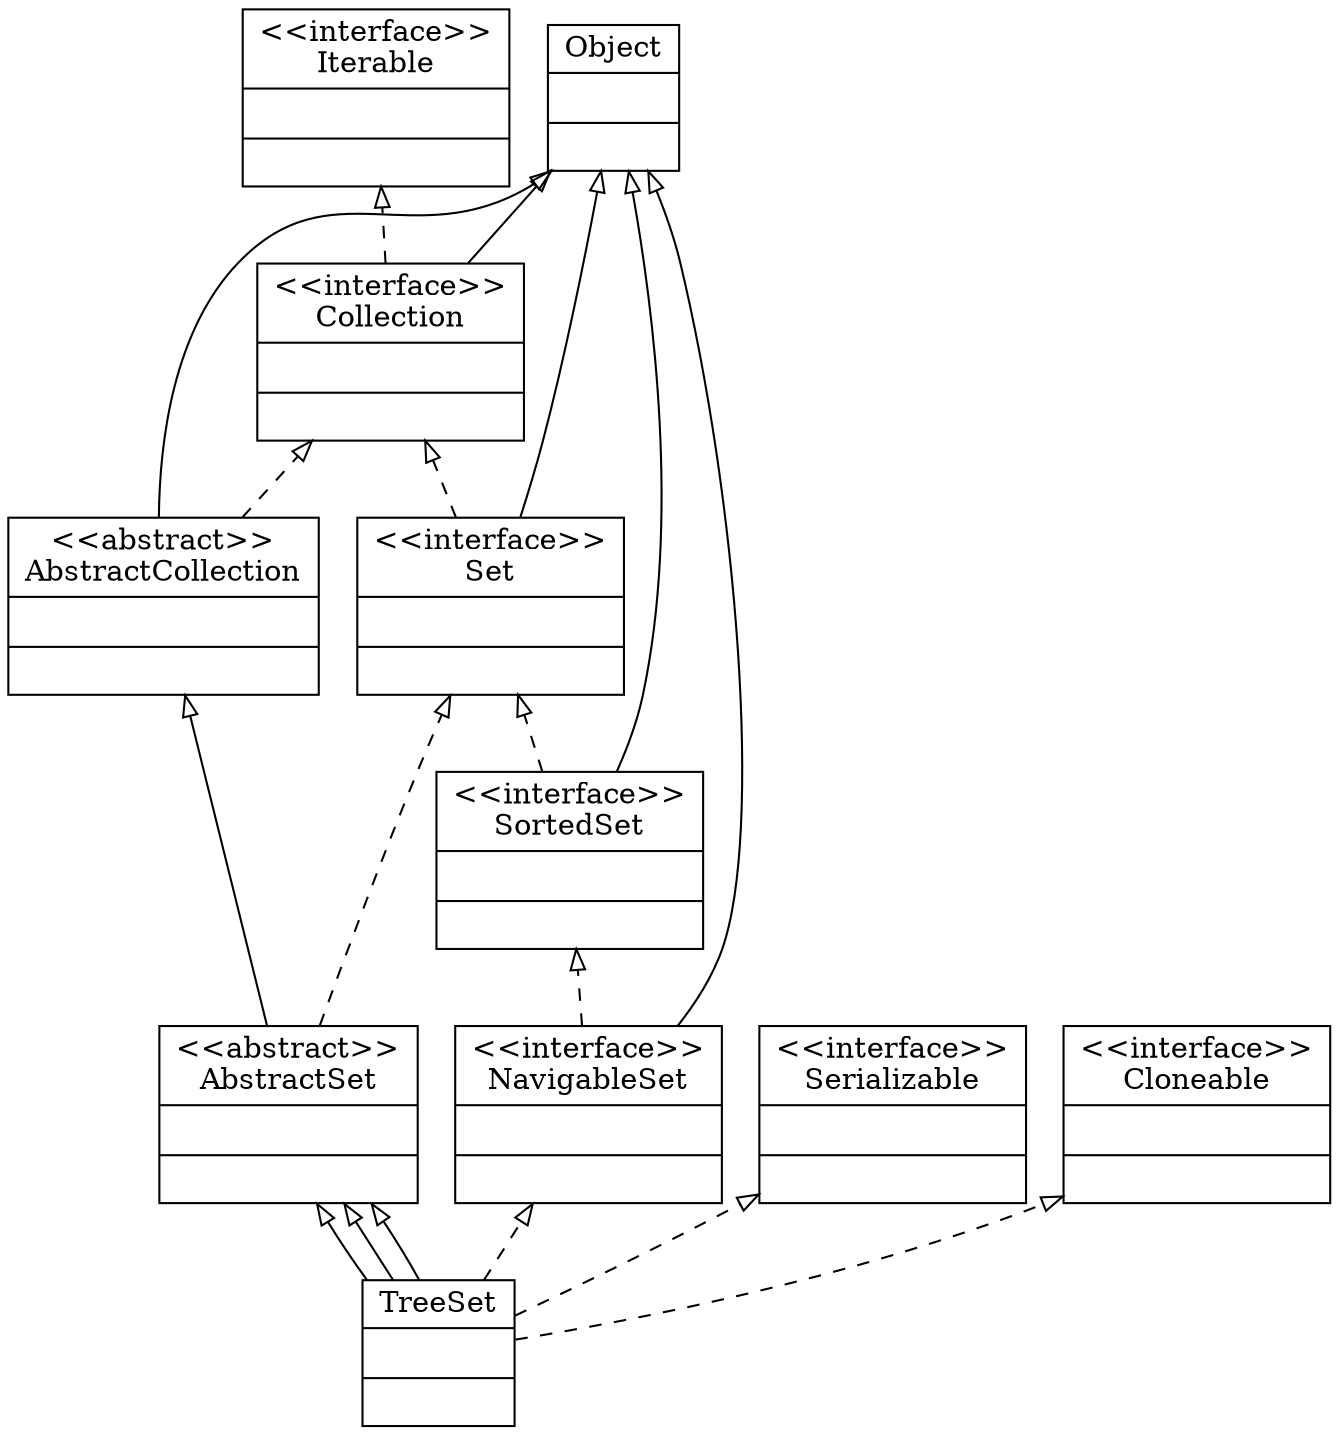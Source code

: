 digraph G { rankdir=BT;
"AbstractSet" [
shape="record",
label= "{\<\<abstract\>\>\nAbstractSet|\l|}"];

"Collection" [
shape="record",
label= "{\<\<interface\>\>\nCollection|\l|}"];

"Serializable" [
shape="record",
label= "{\<\<interface\>\>\nSerializable|\l|}"];

"Cloneable" [
shape="record",
label= "{\<\<interface\>\>\nCloneable|\l|}"];

"NavigableSet" [
shape="record",
label= "{\<\<interface\>\>\nNavigableSet|\l|}"];

"AbstractCollection" [
shape="record",
label= "{\<\<abstract\>\>\nAbstractCollection|\l|}"];

"Iterable" [
shape="record",
label= "{\<\<interface\>\>\nIterable|\l|}"];

"TreeSet" [
shape="record",
label= "{TreeSet|\l|}"];

"Object" [
shape="record",
label= "{Object|\l|}"];

"Set" [
shape="record",
label= "{\<\<interface\>\>\nSet|\l|}"];

"SortedSet" [
shape="record",
label= "{\<\<interface\>\>\nSortedSet|\l|}"];

TreeSet -> NavigableSet [arrowhead = "onormal", style = "dashed"];
TreeSet -> AbstractSet [arrowhead="onormal"];
TreeSet -> Cloneable [arrowhead = "onormal", style = "dashed"];
TreeSet -> AbstractSet [arrowhead="onormal"];
TreeSet -> Serializable [arrowhead = "onormal", style = "dashed"];
TreeSet -> AbstractSet [arrowhead="onormal"];
AbstractSet -> Set [arrowhead = "onormal", style = "dashed"];
AbstractSet -> AbstractCollection [arrowhead="onormal"];
AbstractCollection -> Collection [arrowhead = "onormal", style = "dashed"];
AbstractCollection -> Object [arrowhead="onormal"];
Collection -> Iterable [arrowhead = "onormal", style = "dashed"];
Collection -> Object [arrowhead="onormal"];
Set -> Collection [arrowhead = "onormal", style = "dashed"];
Set -> Object [arrowhead="onormal"];
NavigableSet -> SortedSet [arrowhead = "onormal", style = "dashed"];
NavigableSet -> Object [arrowhead="onormal"];
SortedSet -> Set [arrowhead = "onormal", style = "dashed"];
SortedSet -> Object [arrowhead="onormal"];
}